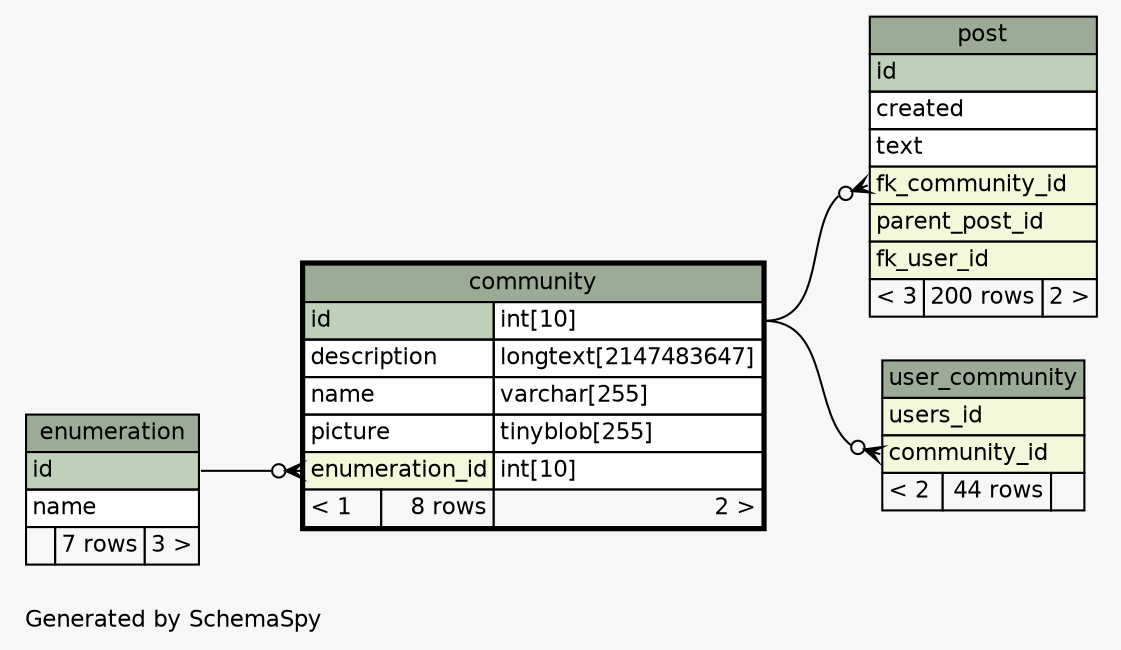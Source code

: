 // dot 2.40.1 on Linux 4.12.5-300.fc26.x86_64
// SchemaSpy rev 590
digraph "oneDegreeRelationshipsDiagram" {
  graph [
    rankdir="RL"
    bgcolor="#f7f7f7"
    label="\nGenerated by SchemaSpy"
    labeljust="l"
    nodesep="0.18"
    ranksep="0.46"
    fontname="Helvetica"
    fontsize="11"
  ];
  node [
    fontname="Helvetica"
    fontsize="11"
    shape="plaintext"
  ];
  edge [
    arrowsize="0.8"
  ];
  "community":"enumeration_id":w -> "enumeration":"id":e [arrowhead=none dir=back arrowtail=crowodot];
  "post":"fk_community_id":w -> "community":"id.type":e [arrowhead=none dir=back arrowtail=crowodot];
  "user_community":"community_id":w -> "community":"id.type":e [arrowhead=none dir=back arrowtail=crowodot];
  "community" [
    label=<
    <TABLE BORDER="2" CELLBORDER="1" CELLSPACING="0" BGCOLOR="#ffffff">
      <TR><TD COLSPAN="3" BGCOLOR="#9bab96" ALIGN="CENTER">community</TD></TR>
      <TR><TD PORT="id" COLSPAN="2" BGCOLOR="#bed1b8" ALIGN="LEFT">id</TD><TD PORT="id.type" ALIGN="LEFT">int[10]</TD></TR>
      <TR><TD PORT="description" COLSPAN="2" ALIGN="LEFT">description</TD><TD PORT="description.type" ALIGN="LEFT">longtext[2147483647]</TD></TR>
      <TR><TD PORT="name" COLSPAN="2" ALIGN="LEFT">name</TD><TD PORT="name.type" ALIGN="LEFT">varchar[255]</TD></TR>
      <TR><TD PORT="picture" COLSPAN="2" ALIGN="LEFT">picture</TD><TD PORT="picture.type" ALIGN="LEFT">tinyblob[255]</TD></TR>
      <TR><TD PORT="enumeration_id" COLSPAN="2" BGCOLOR="#f4f7da" ALIGN="LEFT">enumeration_id</TD><TD PORT="enumeration_id.type" ALIGN="LEFT">int[10]</TD></TR>
      <TR><TD ALIGN="LEFT" BGCOLOR="#f7f7f7">&lt; 1</TD><TD ALIGN="RIGHT" BGCOLOR="#f7f7f7">8 rows</TD><TD ALIGN="RIGHT" BGCOLOR="#f7f7f7">2 &gt;</TD></TR>
    </TABLE>>
    URL="community.html"
    tooltip="community"
  ];
  "enumeration" [
    label=<
    <TABLE BORDER="0" CELLBORDER="1" CELLSPACING="0" BGCOLOR="#ffffff">
      <TR><TD COLSPAN="3" BGCOLOR="#9bab96" ALIGN="CENTER">enumeration</TD></TR>
      <TR><TD PORT="id" COLSPAN="3" BGCOLOR="#bed1b8" ALIGN="LEFT">id</TD></TR>
      <TR><TD PORT="name" COLSPAN="3" ALIGN="LEFT">name</TD></TR>
      <TR><TD ALIGN="LEFT" BGCOLOR="#f7f7f7">  </TD><TD ALIGN="RIGHT" BGCOLOR="#f7f7f7">7 rows</TD><TD ALIGN="RIGHT" BGCOLOR="#f7f7f7">3 &gt;</TD></TR>
    </TABLE>>
    URL="enumeration.html"
    tooltip="enumeration"
  ];
  "post" [
    label=<
    <TABLE BORDER="0" CELLBORDER="1" CELLSPACING="0" BGCOLOR="#ffffff">
      <TR><TD COLSPAN="3" BGCOLOR="#9bab96" ALIGN="CENTER">post</TD></TR>
      <TR><TD PORT="id" COLSPAN="3" BGCOLOR="#bed1b8" ALIGN="LEFT">id</TD></TR>
      <TR><TD PORT="created" COLSPAN="3" ALIGN="LEFT">created</TD></TR>
      <TR><TD PORT="text" COLSPAN="3" ALIGN="LEFT">text</TD></TR>
      <TR><TD PORT="fk_community_id" COLSPAN="3" BGCOLOR="#f4f7da" ALIGN="LEFT">fk_community_id</TD></TR>
      <TR><TD PORT="parent_post_id" COLSPAN="3" BGCOLOR="#f4f7da" ALIGN="LEFT">parent_post_id</TD></TR>
      <TR><TD PORT="fk_user_id" COLSPAN="3" BGCOLOR="#f4f7da" ALIGN="LEFT">fk_user_id</TD></TR>
      <TR><TD ALIGN="LEFT" BGCOLOR="#f7f7f7">&lt; 3</TD><TD ALIGN="RIGHT" BGCOLOR="#f7f7f7">200 rows</TD><TD ALIGN="RIGHT" BGCOLOR="#f7f7f7">2 &gt;</TD></TR>
    </TABLE>>
    URL="post.html"
    tooltip="post"
  ];
  "user_community" [
    label=<
    <TABLE BORDER="0" CELLBORDER="1" CELLSPACING="0" BGCOLOR="#ffffff">
      <TR><TD COLSPAN="3" BGCOLOR="#9bab96" ALIGN="CENTER">user_community</TD></TR>
      <TR><TD PORT="users_id" COLSPAN="3" BGCOLOR="#f4f7da" ALIGN="LEFT">users_id</TD></TR>
      <TR><TD PORT="community_id" COLSPAN="3" BGCOLOR="#f4f7da" ALIGN="LEFT">community_id</TD></TR>
      <TR><TD ALIGN="LEFT" BGCOLOR="#f7f7f7">&lt; 2</TD><TD ALIGN="RIGHT" BGCOLOR="#f7f7f7">44 rows</TD><TD ALIGN="RIGHT" BGCOLOR="#f7f7f7">  </TD></TR>
    </TABLE>>
    URL="user_community.html"
    tooltip="user_community"
  ];
}
